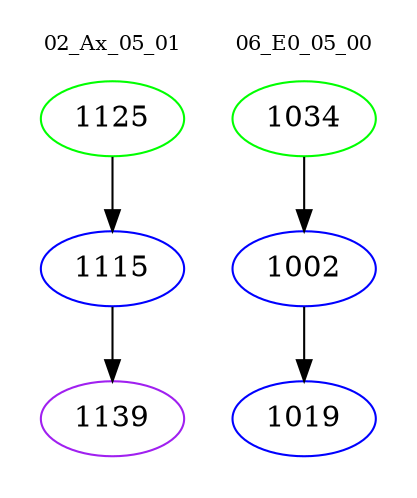 digraph{
subgraph cluster_0 {
color = white
label = "02_Ax_05_01";
fontsize=10;
T0_1125 [label="1125", color="green"]
T0_1125 -> T0_1115 [color="black"]
T0_1115 [label="1115", color="blue"]
T0_1115 -> T0_1139 [color="black"]
T0_1139 [label="1139", color="purple"]
}
subgraph cluster_1 {
color = white
label = "06_E0_05_00";
fontsize=10;
T1_1034 [label="1034", color="green"]
T1_1034 -> T1_1002 [color="black"]
T1_1002 [label="1002", color="blue"]
T1_1002 -> T1_1019 [color="black"]
T1_1019 [label="1019", color="blue"]
}
}
